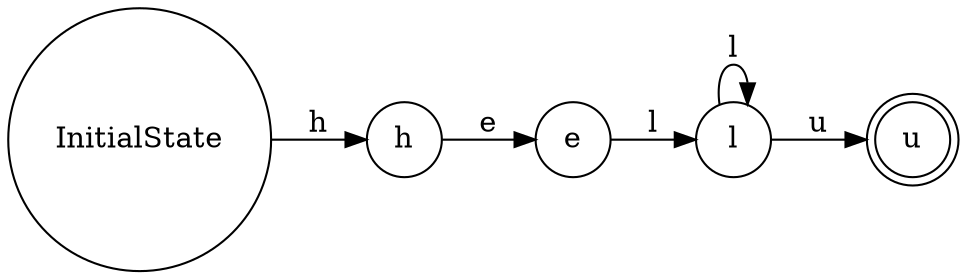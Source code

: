digraph { 
	 rankdir = "LR"; 
	 node [shape=circle] NodeInitialState [label ="InitialState"];
	 node [shape=circle] Nodeh [label ="h"];
	 node [shape=circle] Nodee [label ="e"];
	 node [shape=circle] Nodel [label ="l"];
	 node [shape=circle] Nodel [label ="l"];
	 node [shape=doublecircle] Nodeu [label ="u"];
	 NodeInitialState -> Nodeh[label="h"];
	 Nodeh -> Nodee[label="e"];
	 Nodee -> Nodel[label="l"];
	 Nodel -> Nodel[label="l"];
	 Nodel -> Nodeu[label="u"];
}